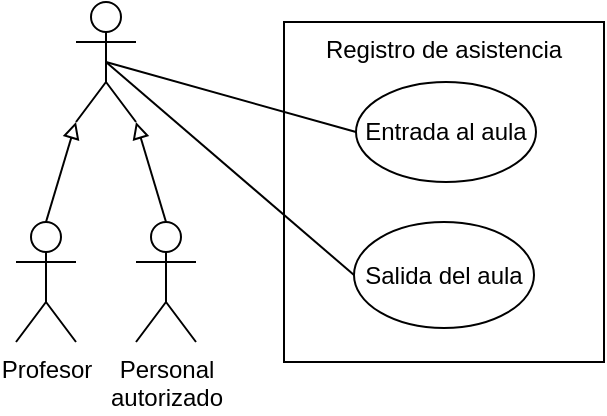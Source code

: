 <mxfile version="21.7.2" type="github">
  <diagram name="Página-1" id="iDb-N5hrL3OBQ-cpxeIT">
    <mxGraphModel dx="1050" dy="522" grid="0" gridSize="10" guides="1" tooltips="1" connect="1" arrows="1" fold="1" page="1" pageScale="1" pageWidth="827" pageHeight="1169" background="none" math="0" shadow="0">
      <root>
        <mxCell id="0" />
        <mxCell id="1" parent="0" />
        <mxCell id="ecxLgiCdHZmRWof-ZWAF-2" value="Registro de asistencia" style="html=1;whiteSpace=wrap;verticalAlign=top;labelBackgroundColor=none;strokeColor=#000000;fillColor=none;" vertex="1" parent="1">
          <mxGeometry x="334" y="200" width="160" height="170" as="geometry" />
        </mxCell>
        <mxCell id="ecxLgiCdHZmRWof-ZWAF-3" value="Entrada al aula" style="ellipse;whiteSpace=wrap;html=1;labelBackgroundColor=none;strokeColor=#000000;fillColor=none;" vertex="1" parent="1">
          <mxGeometry x="370" y="230" width="90" height="50" as="geometry" />
        </mxCell>
        <mxCell id="ecxLgiCdHZmRWof-ZWAF-4" value="Salida del aula" style="ellipse;whiteSpace=wrap;html=1;labelBackgroundColor=none;strokeColor=#000000;fillColor=none;" vertex="1" parent="1">
          <mxGeometry x="369" y="300" width="90" height="53" as="geometry" />
        </mxCell>
        <mxCell id="ecxLgiCdHZmRWof-ZWAF-5" value="" style="shape=umlActor;verticalLabelPosition=top;verticalAlign=bottom;html=1;labelPosition=center;align=center;labelBackgroundColor=none;strokeColor=#000000;fillColor=none;" vertex="1" parent="1">
          <mxGeometry x="230" y="190" width="30" height="60" as="geometry" />
        </mxCell>
        <mxCell id="ecxLgiCdHZmRWof-ZWAF-9" value="" style="endArrow=none;html=1;rounded=0;exitX=0.5;exitY=0.5;exitDx=0;exitDy=0;exitPerimeter=0;entryX=0;entryY=0.5;entryDx=0;entryDy=0;fontColor=#000000;labelBackgroundColor=none;strokeColor=#000000;" edge="1" parent="1" source="ecxLgiCdHZmRWof-ZWAF-5" target="ecxLgiCdHZmRWof-ZWAF-3">
          <mxGeometry width="50" height="50" relative="1" as="geometry">
            <mxPoint x="210" y="120" as="sourcePoint" />
            <mxPoint x="260" y="70" as="targetPoint" />
          </mxGeometry>
        </mxCell>
        <mxCell id="ecxLgiCdHZmRWof-ZWAF-10" value="" style="endArrow=none;html=1;rounded=0;exitX=0.5;exitY=0.5;exitDx=0;exitDy=0;exitPerimeter=0;entryX=0;entryY=0.5;entryDx=0;entryDy=0;fontColor=#000000;labelBackgroundColor=none;strokeColor=#000000;" edge="1" parent="1" source="ecxLgiCdHZmRWof-ZWAF-5" target="ecxLgiCdHZmRWof-ZWAF-4">
          <mxGeometry width="50" height="50" relative="1" as="geometry">
            <mxPoint x="205" y="230" as="sourcePoint" />
            <mxPoint x="380" y="195" as="targetPoint" />
          </mxGeometry>
        </mxCell>
        <mxCell id="ecxLgiCdHZmRWof-ZWAF-11" value="Profesor" style="shape=umlActor;verticalLabelPosition=bottom;verticalAlign=top;html=1;outlineConnect=0;labelBackgroundColor=none;strokeColor=#000000;fillColor=none;" vertex="1" parent="1">
          <mxGeometry x="200" y="300" width="30" height="60" as="geometry" />
        </mxCell>
        <mxCell id="ecxLgiCdHZmRWof-ZWAF-12" value="Personal&lt;br&gt;autorizado" style="shape=umlActor;verticalLabelPosition=bottom;verticalAlign=top;html=1;outlineConnect=0;labelBackgroundColor=none;strokeColor=#000000;fillColor=none;" vertex="1" parent="1">
          <mxGeometry x="260" y="300" width="30" height="60" as="geometry" />
        </mxCell>
        <mxCell id="ecxLgiCdHZmRWof-ZWAF-13" value="" style="endArrow=block;html=1;rounded=0;entryX=0;entryY=1;entryDx=0;entryDy=0;entryPerimeter=0;exitX=0.5;exitY=0;exitDx=0;exitDy=0;exitPerimeter=0;endFill=0;fontColor=#000000;labelBackgroundColor=none;strokeColor=#000000;" edge="1" parent="1" source="ecxLgiCdHZmRWof-ZWAF-11" target="ecxLgiCdHZmRWof-ZWAF-5">
          <mxGeometry width="50" height="50" relative="1" as="geometry">
            <mxPoint x="110" y="360" as="sourcePoint" />
            <mxPoint x="160" y="310" as="targetPoint" />
          </mxGeometry>
        </mxCell>
        <mxCell id="ecxLgiCdHZmRWof-ZWAF-14" value="" style="endArrow=block;html=1;rounded=0;entryX=1;entryY=1;entryDx=0;entryDy=0;entryPerimeter=0;exitX=0.5;exitY=0;exitDx=0;exitDy=0;exitPerimeter=0;endFill=0;fontColor=#000000;labelBackgroundColor=none;strokeColor=#000000;" edge="1" parent="1" source="ecxLgiCdHZmRWof-ZWAF-12" target="ecxLgiCdHZmRWof-ZWAF-5">
          <mxGeometry width="50" height="50" relative="1" as="geometry">
            <mxPoint x="125" y="370" as="sourcePoint" />
            <mxPoint x="190" y="260" as="targetPoint" />
          </mxGeometry>
        </mxCell>
      </root>
    </mxGraphModel>
  </diagram>
</mxfile>
